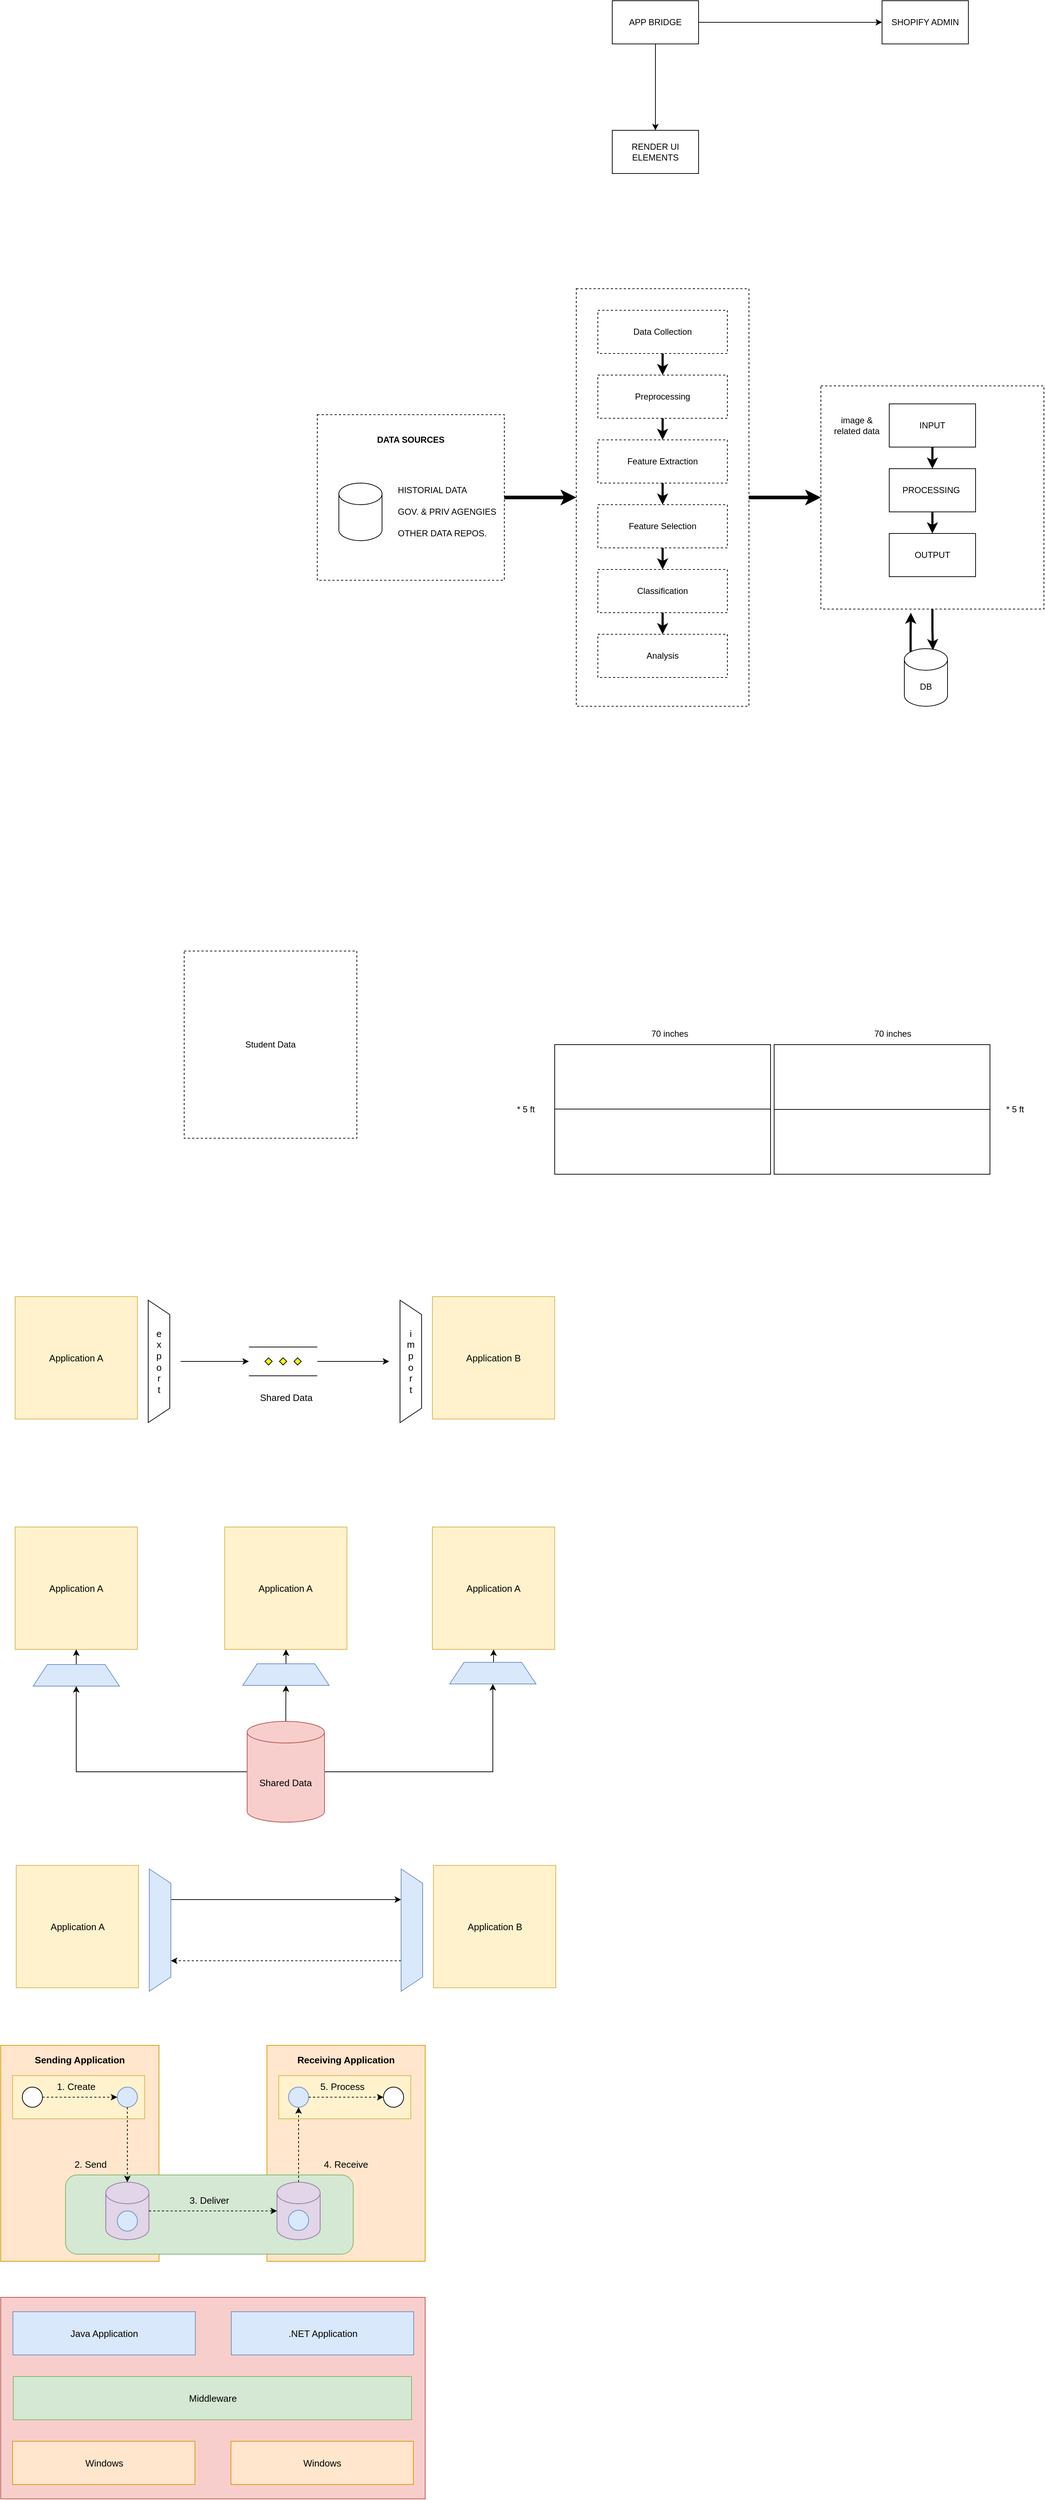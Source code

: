 <mxfile version="20.8.15" type="github">
  <diagram id="r0i476w0nGkbk3gJ0_Lv" name="Page-1">
    <mxGraphModel dx="2084" dy="1155" grid="1" gridSize="10" guides="1" tooltips="1" connect="1" arrows="1" fold="1" page="1" pageScale="1" pageWidth="850" pageHeight="1100" math="0" shadow="0">
      <root>
        <mxCell id="0" />
        <mxCell id="1" parent="0" />
        <mxCell id="w6gXVvgNm-RoWs_gBzWx-16" style="edgeStyle=orthogonalEdgeStyle;rounded=0;orthogonalLoop=1;jettySize=auto;html=1;exitX=1;exitY=0.5;exitDx=0;exitDy=0;strokeWidth=5;" parent="1" source="w6gXVvgNm-RoWs_gBzWx-9" target="w6gXVvgNm-RoWs_gBzWx-1" edge="1">
          <mxGeometry relative="1" as="geometry" />
        </mxCell>
        <mxCell id="w6gXVvgNm-RoWs_gBzWx-9" value="" style="rounded=0;whiteSpace=wrap;html=1;dashed=1;fillColor=none;" parent="1" vertex="1">
          <mxGeometry y="660" width="240" height="580" as="geometry" />
        </mxCell>
        <mxCell id="D3H6iAVsK9Q6wfVwA4nM-1" value="SHOPIFY ADMIN" style="rounded=0;whiteSpace=wrap;html=1;" parent="1" vertex="1">
          <mxGeometry x="425" y="260" width="120" height="60" as="geometry" />
        </mxCell>
        <mxCell id="D3H6iAVsK9Q6wfVwA4nM-3" style="edgeStyle=orthogonalEdgeStyle;rounded=0;orthogonalLoop=1;jettySize=auto;html=1;entryX=0;entryY=0.5;entryDx=0;entryDy=0;" parent="1" source="D3H6iAVsK9Q6wfVwA4nM-2" target="D3H6iAVsK9Q6wfVwA4nM-1" edge="1">
          <mxGeometry relative="1" as="geometry" />
        </mxCell>
        <mxCell id="D3H6iAVsK9Q6wfVwA4nM-5" style="edgeStyle=orthogonalEdgeStyle;rounded=0;orthogonalLoop=1;jettySize=auto;html=1;entryX=0.5;entryY=0;entryDx=0;entryDy=0;" parent="1" source="D3H6iAVsK9Q6wfVwA4nM-2" target="D3H6iAVsK9Q6wfVwA4nM-4" edge="1">
          <mxGeometry relative="1" as="geometry" />
        </mxCell>
        <mxCell id="D3H6iAVsK9Q6wfVwA4nM-2" value="APP BRIDGE" style="rounded=0;whiteSpace=wrap;html=1;" parent="1" vertex="1">
          <mxGeometry x="50" y="260" width="120" height="60" as="geometry" />
        </mxCell>
        <mxCell id="D3H6iAVsK9Q6wfVwA4nM-4" value="RENDER UI ELEMENTS" style="rounded=0;whiteSpace=wrap;html=1;" parent="1" vertex="1">
          <mxGeometry x="50" y="440" width="120" height="60" as="geometry" />
        </mxCell>
        <mxCell id="w6gXVvgNm-RoWs_gBzWx-38" style="edgeStyle=orthogonalEdgeStyle;rounded=0;orthogonalLoop=1;jettySize=auto;html=1;entryX=0.662;entryY=0.025;entryDx=0;entryDy=0;entryPerimeter=0;strokeWidth=3;" parent="1" source="w6gXVvgNm-RoWs_gBzWx-1" target="w6gXVvgNm-RoWs_gBzWx-33" edge="1">
          <mxGeometry relative="1" as="geometry" />
        </mxCell>
        <mxCell id="w6gXVvgNm-RoWs_gBzWx-1" value="" style="whiteSpace=wrap;html=1;aspect=fixed;dashed=1;" parent="1" vertex="1">
          <mxGeometry x="340" y="795" width="310" height="310" as="geometry" />
        </mxCell>
        <mxCell id="w6gXVvgNm-RoWs_gBzWx-10" style="edgeStyle=orthogonalEdgeStyle;rounded=0;orthogonalLoop=1;jettySize=auto;html=1;strokeWidth=3;" parent="1" source="w6gXVvgNm-RoWs_gBzWx-3" target="w6gXVvgNm-RoWs_gBzWx-4" edge="1">
          <mxGeometry relative="1" as="geometry" />
        </mxCell>
        <mxCell id="w6gXVvgNm-RoWs_gBzWx-3" value="Data Collection" style="rounded=0;whiteSpace=wrap;html=1;dashed=1;" parent="1" vertex="1">
          <mxGeometry x="30" y="690" width="180" height="60" as="geometry" />
        </mxCell>
        <mxCell id="w6gXVvgNm-RoWs_gBzWx-12" style="edgeStyle=orthogonalEdgeStyle;rounded=0;orthogonalLoop=1;jettySize=auto;html=1;exitX=0.5;exitY=1;exitDx=0;exitDy=0;strokeWidth=3;" parent="1" source="w6gXVvgNm-RoWs_gBzWx-4" target="w6gXVvgNm-RoWs_gBzWx-5" edge="1">
          <mxGeometry relative="1" as="geometry" />
        </mxCell>
        <mxCell id="w6gXVvgNm-RoWs_gBzWx-4" value="Preprocessing" style="rounded=0;whiteSpace=wrap;html=1;dashed=1;" parent="1" vertex="1">
          <mxGeometry x="30" y="780" width="180" height="60" as="geometry" />
        </mxCell>
        <mxCell id="w6gXVvgNm-RoWs_gBzWx-13" style="edgeStyle=orthogonalEdgeStyle;rounded=0;orthogonalLoop=1;jettySize=auto;html=1;exitX=0.5;exitY=1;exitDx=0;exitDy=0;strokeWidth=3;" parent="1" source="w6gXVvgNm-RoWs_gBzWx-5" target="w6gXVvgNm-RoWs_gBzWx-6" edge="1">
          <mxGeometry relative="1" as="geometry" />
        </mxCell>
        <mxCell id="w6gXVvgNm-RoWs_gBzWx-5" value="Feature Extraction" style="rounded=0;whiteSpace=wrap;html=1;dashed=1;" parent="1" vertex="1">
          <mxGeometry x="30" y="870" width="180" height="60" as="geometry" />
        </mxCell>
        <mxCell id="w6gXVvgNm-RoWs_gBzWx-14" style="edgeStyle=orthogonalEdgeStyle;rounded=0;orthogonalLoop=1;jettySize=auto;html=1;exitX=0.5;exitY=1;exitDx=0;exitDy=0;entryX=0.5;entryY=0;entryDx=0;entryDy=0;strokeWidth=3;" parent="1" source="w6gXVvgNm-RoWs_gBzWx-6" target="w6gXVvgNm-RoWs_gBzWx-7" edge="1">
          <mxGeometry relative="1" as="geometry" />
        </mxCell>
        <mxCell id="w6gXVvgNm-RoWs_gBzWx-6" value="Feature Selection" style="rounded=0;whiteSpace=wrap;html=1;dashed=1;" parent="1" vertex="1">
          <mxGeometry x="30" y="960" width="180" height="60" as="geometry" />
        </mxCell>
        <mxCell id="w6gXVvgNm-RoWs_gBzWx-15" style="edgeStyle=orthogonalEdgeStyle;rounded=0;orthogonalLoop=1;jettySize=auto;html=1;exitX=0.5;exitY=1;exitDx=0;exitDy=0;entryX=0.5;entryY=0;entryDx=0;entryDy=0;strokeWidth=3;" parent="1" source="w6gXVvgNm-RoWs_gBzWx-7" target="w6gXVvgNm-RoWs_gBzWx-8" edge="1">
          <mxGeometry relative="1" as="geometry" />
        </mxCell>
        <mxCell id="w6gXVvgNm-RoWs_gBzWx-7" value="Classification" style="rounded=0;whiteSpace=wrap;html=1;dashed=1;" parent="1" vertex="1">
          <mxGeometry x="30" y="1050" width="180" height="60" as="geometry" />
        </mxCell>
        <mxCell id="w6gXVvgNm-RoWs_gBzWx-8" value="Analysis" style="rounded=0;whiteSpace=wrap;html=1;dashed=1;" parent="1" vertex="1">
          <mxGeometry x="30" y="1140" width="180" height="60" as="geometry" />
        </mxCell>
        <mxCell id="w6gXVvgNm-RoWs_gBzWx-23" value="" style="group" parent="1" vertex="1" connectable="0">
          <mxGeometry x="-360" y="835" width="260" height="230" as="geometry" />
        </mxCell>
        <mxCell id="w6gXVvgNm-RoWs_gBzWx-17" value="" style="rounded=0;whiteSpace=wrap;html=1;dashed=1;fillColor=default;" parent="w6gXVvgNm-RoWs_gBzWx-23" vertex="1">
          <mxGeometry width="260" height="230" as="geometry" />
        </mxCell>
        <mxCell id="w6gXVvgNm-RoWs_gBzWx-18" value="DATA SOURCES" style="text;html=1;strokeColor=none;fillColor=none;align=center;verticalAlign=middle;whiteSpace=wrap;rounded=0;dashed=1;fontStyle=1" parent="w6gXVvgNm-RoWs_gBzWx-23" vertex="1">
          <mxGeometry x="75" y="20" width="110" height="30" as="geometry" />
        </mxCell>
        <mxCell id="w6gXVvgNm-RoWs_gBzWx-19" value="" style="shape=cylinder3;whiteSpace=wrap;html=1;boundedLbl=1;backgroundOutline=1;size=15;fillColor=default;" parent="w6gXVvgNm-RoWs_gBzWx-23" vertex="1">
          <mxGeometry x="30" y="95" width="60" height="80" as="geometry" />
        </mxCell>
        <mxCell id="w6gXVvgNm-RoWs_gBzWx-20" value="HISTORIAL DATA" style="text;html=1;strokeColor=none;fillColor=none;align=left;verticalAlign=middle;whiteSpace=wrap;rounded=0;dashed=1;fontStyle=0" parent="w6gXVvgNm-RoWs_gBzWx-23" vertex="1">
          <mxGeometry x="110" y="90" width="110" height="30" as="geometry" />
        </mxCell>
        <mxCell id="w6gXVvgNm-RoWs_gBzWx-21" value="GOV. &amp;amp; PRIV AGENGIES" style="text;html=1;strokeColor=none;fillColor=none;align=left;verticalAlign=middle;whiteSpace=wrap;rounded=0;dashed=1;fontStyle=0" parent="w6gXVvgNm-RoWs_gBzWx-23" vertex="1">
          <mxGeometry x="110" y="120" width="140" height="30" as="geometry" />
        </mxCell>
        <mxCell id="w6gXVvgNm-RoWs_gBzWx-22" value="OTHER DATA REPOS." style="text;html=1;strokeColor=none;fillColor=none;align=left;verticalAlign=middle;whiteSpace=wrap;rounded=0;dashed=1;fontStyle=0" parent="w6gXVvgNm-RoWs_gBzWx-23" vertex="1">
          <mxGeometry x="110" y="150" width="140" height="30" as="geometry" />
        </mxCell>
        <mxCell id="w6gXVvgNm-RoWs_gBzWx-25" style="edgeStyle=orthogonalEdgeStyle;rounded=0;orthogonalLoop=1;jettySize=auto;html=1;exitX=1;exitY=0.5;exitDx=0;exitDy=0;entryX=0;entryY=0.5;entryDx=0;entryDy=0;strokeWidth=5;" parent="1" source="w6gXVvgNm-RoWs_gBzWx-17" target="w6gXVvgNm-RoWs_gBzWx-9" edge="1">
          <mxGeometry relative="1" as="geometry" />
        </mxCell>
        <mxCell id="w6gXVvgNm-RoWs_gBzWx-35" style="edgeStyle=orthogonalEdgeStyle;rounded=0;orthogonalLoop=1;jettySize=auto;html=1;exitX=0.145;exitY=0;exitDx=0;exitDy=4.35;exitPerimeter=0;strokeWidth=3;" parent="1" source="w6gXVvgNm-RoWs_gBzWx-33" edge="1">
          <mxGeometry relative="1" as="geometry">
            <mxPoint x="465" y="1110" as="targetPoint" />
          </mxGeometry>
        </mxCell>
        <mxCell id="w6gXVvgNm-RoWs_gBzWx-33" value="DB" style="shape=cylinder3;whiteSpace=wrap;html=1;boundedLbl=1;backgroundOutline=1;size=15;fillColor=default;" parent="1" vertex="1">
          <mxGeometry x="456" y="1160" width="60" height="80" as="geometry" />
        </mxCell>
        <mxCell id="w6gXVvgNm-RoWs_gBzWx-42" style="edgeStyle=orthogonalEdgeStyle;rounded=0;orthogonalLoop=1;jettySize=auto;html=1;exitX=0.5;exitY=1;exitDx=0;exitDy=0;entryX=0.5;entryY=0;entryDx=0;entryDy=0;strokeWidth=3;" parent="1" source="w6gXVvgNm-RoWs_gBzWx-39" target="w6gXVvgNm-RoWs_gBzWx-40" edge="1">
          <mxGeometry relative="1" as="geometry" />
        </mxCell>
        <mxCell id="w6gXVvgNm-RoWs_gBzWx-39" value="INPUT" style="rounded=0;whiteSpace=wrap;html=1;fillColor=default;" parent="1" vertex="1">
          <mxGeometry x="435" y="820" width="120" height="60" as="geometry" />
        </mxCell>
        <mxCell id="w6gXVvgNm-RoWs_gBzWx-44" style="edgeStyle=orthogonalEdgeStyle;rounded=0;orthogonalLoop=1;jettySize=auto;html=1;entryX=0.5;entryY=0;entryDx=0;entryDy=0;strokeWidth=3;" parent="1" source="w6gXVvgNm-RoWs_gBzWx-40" target="w6gXVvgNm-RoWs_gBzWx-41" edge="1">
          <mxGeometry relative="1" as="geometry" />
        </mxCell>
        <mxCell id="w6gXVvgNm-RoWs_gBzWx-40" value="PROCESSING&amp;nbsp;" style="rounded=0;whiteSpace=wrap;html=1;fillColor=default;" parent="1" vertex="1">
          <mxGeometry x="435" y="910" width="120" height="60" as="geometry" />
        </mxCell>
        <mxCell id="w6gXVvgNm-RoWs_gBzWx-41" value="OUTPUT" style="rounded=0;whiteSpace=wrap;html=1;fillColor=default;" parent="1" vertex="1">
          <mxGeometry x="435" y="1000" width="120" height="60" as="geometry" />
        </mxCell>
        <mxCell id="w6gXVvgNm-RoWs_gBzWx-45" value="image &amp;amp; related data" style="text;html=1;strokeColor=none;fillColor=none;align=center;verticalAlign=middle;whiteSpace=wrap;rounded=0;" parent="1" vertex="1">
          <mxGeometry x="355" y="835" width="70" height="30" as="geometry" />
        </mxCell>
        <mxCell id="Lr86kAt-LkLu1jlysnGh-1" value="Student Data" style="rounded=0;whiteSpace=wrap;html=1;dashed=1;fillColor=none;" parent="1" vertex="1">
          <mxGeometry x="-545" y="1580" width="240" height="260" as="geometry" />
        </mxCell>
        <mxCell id="xdr7BHve0YtLqMGN8Wft-14" value="" style="group" parent="1" vertex="1" connectable="0">
          <mxGeometry x="-100" y="1680" width="740" height="210" as="geometry" />
        </mxCell>
        <mxCell id="xdr7BHve0YtLqMGN8Wft-1" value="" style="rounded=0;whiteSpace=wrap;html=1;" parent="xdr7BHve0YtLqMGN8Wft-14" vertex="1">
          <mxGeometry x="70" y="30" width="300" height="180" as="geometry" />
        </mxCell>
        <mxCell id="xdr7BHve0YtLqMGN8Wft-2" value="" style="rounded=0;whiteSpace=wrap;html=1;" parent="xdr7BHve0YtLqMGN8Wft-14" vertex="1">
          <mxGeometry x="375" y="30" width="300" height="180" as="geometry" />
        </mxCell>
        <mxCell id="xdr7BHve0YtLqMGN8Wft-5" value="" style="endArrow=none;html=1;rounded=0;" parent="xdr7BHve0YtLqMGN8Wft-14" target="xdr7BHve0YtLqMGN8Wft-2" edge="1">
          <mxGeometry width="50" height="50" relative="1" as="geometry">
            <mxPoint x="375" y="130" as="sourcePoint" />
            <mxPoint x="425" y="80" as="targetPoint" />
          </mxGeometry>
        </mxCell>
        <mxCell id="xdr7BHve0YtLqMGN8Wft-6" value="" style="endArrow=none;html=1;rounded=0;entryX=1;entryY=0.5;entryDx=0;entryDy=0;exitX=0;exitY=0.5;exitDx=0;exitDy=0;" parent="xdr7BHve0YtLqMGN8Wft-14" source="xdr7BHve0YtLqMGN8Wft-2" target="xdr7BHve0YtLqMGN8Wft-2" edge="1">
          <mxGeometry width="50" height="50" relative="1" as="geometry">
            <mxPoint x="390" y="240" as="sourcePoint" />
            <mxPoint x="120" y="380" as="targetPoint" />
          </mxGeometry>
        </mxCell>
        <mxCell id="xdr7BHve0YtLqMGN8Wft-7" value="" style="endArrow=none;html=1;rounded=0;entryX=1;entryY=0.5;entryDx=0;entryDy=0;exitX=0;exitY=0.5;exitDx=0;exitDy=0;" parent="xdr7BHve0YtLqMGN8Wft-14" edge="1">
          <mxGeometry width="50" height="50" relative="1" as="geometry">
            <mxPoint x="70" y="119.5" as="sourcePoint" />
            <mxPoint x="370" y="119.5" as="targetPoint" />
          </mxGeometry>
        </mxCell>
        <mxCell id="xdr7BHve0YtLqMGN8Wft-8" value="70 inches" style="text;html=1;strokeColor=none;fillColor=none;align=center;verticalAlign=middle;whiteSpace=wrap;rounded=0;" parent="xdr7BHve0YtLqMGN8Wft-14" vertex="1">
          <mxGeometry x="200" width="60" height="30" as="geometry" />
        </mxCell>
        <mxCell id="xdr7BHve0YtLqMGN8Wft-9" value="70 inches" style="text;html=1;strokeColor=none;fillColor=none;align=center;verticalAlign=middle;whiteSpace=wrap;rounded=0;" parent="xdr7BHve0YtLqMGN8Wft-14" vertex="1">
          <mxGeometry x="510" width="60" height="30" as="geometry" />
        </mxCell>
        <mxCell id="xdr7BHve0YtLqMGN8Wft-10" value="* 5 ft" style="text;html=1;strokeColor=none;fillColor=none;align=center;verticalAlign=middle;whiteSpace=wrap;rounded=0;" parent="xdr7BHve0YtLqMGN8Wft-14" vertex="1">
          <mxGeometry y="105" width="60" height="30" as="geometry" />
        </mxCell>
        <mxCell id="xdr7BHve0YtLqMGN8Wft-11" value="* 5 ft" style="text;html=1;strokeColor=none;fillColor=none;align=center;verticalAlign=middle;whiteSpace=wrap;rounded=0;" parent="xdr7BHve0YtLqMGN8Wft-14" vertex="1">
          <mxGeometry x="680" y="105" width="60" height="30" as="geometry" />
        </mxCell>
        <mxCell id="5mVoNBh_6Ha8vjqMvntg-1" value="&lt;font style=&quot;font-size: 13px;&quot;&gt;Application A&lt;/font&gt;" style="whiteSpace=wrap;html=1;aspect=fixed;fillColor=#fff2cc;strokeColor=#d6b656;" vertex="1" parent="1">
          <mxGeometry x="-780" y="2060" width="170" height="170" as="geometry" />
        </mxCell>
        <mxCell id="5mVoNBh_6Ha8vjqMvntg-2" value="&lt;font style=&quot;font-size: 13px;&quot;&gt;Application B&lt;/font&gt;" style="whiteSpace=wrap;html=1;aspect=fixed;fillColor=#fff2cc;strokeColor=#d6b656;" vertex="1" parent="1">
          <mxGeometry x="-200" y="2060" width="170" height="170" as="geometry" />
        </mxCell>
        <mxCell id="5mVoNBh_6Ha8vjqMvntg-11" style="edgeStyle=orthogonalEdgeStyle;rounded=0;orthogonalLoop=1;jettySize=auto;html=1;exitX=1;exitY=0.5;exitDx=0;exitDy=0;exitPerimeter=0;fontSize=13;" edge="1" parent="1" source="5mVoNBh_6Ha8vjqMvntg-4" target="5mVoNBh_6Ha8vjqMvntg-9">
          <mxGeometry relative="1" as="geometry" />
        </mxCell>
        <mxCell id="5mVoNBh_6Ha8vjqMvntg-4" value="" style="verticalLabelPosition=bottom;verticalAlign=top;html=1;shape=mxgraph.flowchart.parallel_mode;pointerEvents=1;fontSize=13;" vertex="1" parent="1">
          <mxGeometry x="-455" y="2130" width="95" height="40" as="geometry" />
        </mxCell>
        <mxCell id="5mVoNBh_6Ha8vjqMvntg-5" value="Shared Data" style="text;html=1;strokeColor=none;fillColor=none;align=center;verticalAlign=middle;whiteSpace=wrap;rounded=0;fontSize=13;" vertex="1" parent="1">
          <mxGeometry x="-457.5" y="2185" width="107.5" height="30" as="geometry" />
        </mxCell>
        <mxCell id="5mVoNBh_6Ha8vjqMvntg-6" value="" style="shape=trapezoid;perimeter=trapezoidPerimeter;whiteSpace=wrap;html=1;fixedSize=1;fontSize=13;rotation=90;" vertex="1" parent="1">
          <mxGeometry x="-665" y="2135" width="170" height="30" as="geometry" />
        </mxCell>
        <mxCell id="5mVoNBh_6Ha8vjqMvntg-10" style="edgeStyle=orthogonalEdgeStyle;rounded=0;orthogonalLoop=1;jettySize=auto;html=1;exitX=1;exitY=0.5;exitDx=0;exitDy=0;entryX=0;entryY=0.5;entryDx=0;entryDy=0;entryPerimeter=0;fontSize=13;" edge="1" parent="1" source="5mVoNBh_6Ha8vjqMvntg-7" target="5mVoNBh_6Ha8vjqMvntg-4">
          <mxGeometry relative="1" as="geometry" />
        </mxCell>
        <mxCell id="5mVoNBh_6Ha8vjqMvntg-7" value="e&lt;br&gt;x&lt;br&gt;p&lt;br&gt;o&lt;br&gt;r&lt;br&gt;t" style="text;html=1;strokeColor=none;fillColor=none;align=center;verticalAlign=middle;whiteSpace=wrap;rounded=0;fontSize=13;flipH=0;rotation=0;textDirection=rtl;" vertex="1" parent="1">
          <mxGeometry x="-610" y="2070" width="60" height="160" as="geometry" />
        </mxCell>
        <mxCell id="5mVoNBh_6Ha8vjqMvntg-8" value="" style="shape=trapezoid;perimeter=trapezoidPerimeter;whiteSpace=wrap;html=1;fixedSize=1;fontSize=13;rotation=90;" vertex="1" parent="1">
          <mxGeometry x="-315" y="2135" width="170" height="30" as="geometry" />
        </mxCell>
        <mxCell id="5mVoNBh_6Ha8vjqMvntg-9" value="i&lt;br&gt;m&lt;br&gt;p&lt;br&gt;o&lt;br&gt;r&lt;br&gt;t" style="text;html=1;strokeColor=none;fillColor=none;align=center;verticalAlign=middle;whiteSpace=wrap;rounded=0;fontSize=13;flipH=0;rotation=0;textDirection=rtl;" vertex="1" parent="1">
          <mxGeometry x="-260" y="2070" width="60" height="160" as="geometry" />
        </mxCell>
        <mxCell id="5mVoNBh_6Ha8vjqMvntg-12" value="&lt;font style=&quot;font-size: 13px;&quot;&gt;Application A&lt;/font&gt;" style="whiteSpace=wrap;html=1;aspect=fixed;fillColor=#fff2cc;strokeColor=#d6b656;" vertex="1" parent="1">
          <mxGeometry x="-780" y="2380" width="170" height="170" as="geometry" />
        </mxCell>
        <mxCell id="5mVoNBh_6Ha8vjqMvntg-13" value="&lt;font style=&quot;font-size: 13px;&quot;&gt;Application A&lt;/font&gt;" style="whiteSpace=wrap;html=1;aspect=fixed;fillColor=#fff2cc;strokeColor=#d6b656;" vertex="1" parent="1">
          <mxGeometry x="-488.75" y="2380" width="170" height="170" as="geometry" />
        </mxCell>
        <mxCell id="5mVoNBh_6Ha8vjqMvntg-14" value="&lt;font style=&quot;font-size: 13px;&quot;&gt;Application A&lt;/font&gt;" style="whiteSpace=wrap;html=1;aspect=fixed;fillColor=#fff2cc;strokeColor=#d6b656;" vertex="1" parent="1">
          <mxGeometry x="-200" y="2380" width="170" height="170" as="geometry" />
        </mxCell>
        <mxCell id="5mVoNBh_6Ha8vjqMvntg-20" style="edgeStyle=orthogonalEdgeStyle;rounded=0;orthogonalLoop=1;jettySize=auto;html=1;exitX=0;exitY=0.5;exitDx=0;exitDy=0;exitPerimeter=0;entryX=0.5;entryY=1;entryDx=0;entryDy=0;fontSize=13;" edge="1" parent="1" source="5mVoNBh_6Ha8vjqMvntg-15" target="5mVoNBh_6Ha8vjqMvntg-16">
          <mxGeometry relative="1" as="geometry" />
        </mxCell>
        <mxCell id="5mVoNBh_6Ha8vjqMvntg-21" style="edgeStyle=orthogonalEdgeStyle;rounded=0;orthogonalLoop=1;jettySize=auto;html=1;exitX=1;exitY=0.5;exitDx=0;exitDy=0;exitPerimeter=0;entryX=0.5;entryY=1;entryDx=0;entryDy=0;fontSize=13;" edge="1" parent="1" source="5mVoNBh_6Ha8vjqMvntg-15" target="5mVoNBh_6Ha8vjqMvntg-18">
          <mxGeometry relative="1" as="geometry" />
        </mxCell>
        <mxCell id="5mVoNBh_6Ha8vjqMvntg-22" style="edgeStyle=orthogonalEdgeStyle;rounded=0;orthogonalLoop=1;jettySize=auto;html=1;entryX=0.5;entryY=1;entryDx=0;entryDy=0;fontSize=13;" edge="1" parent="1" source="5mVoNBh_6Ha8vjqMvntg-15" target="5mVoNBh_6Ha8vjqMvntg-17">
          <mxGeometry relative="1" as="geometry" />
        </mxCell>
        <mxCell id="5mVoNBh_6Ha8vjqMvntg-15" value="" style="shape=cylinder3;whiteSpace=wrap;html=1;boundedLbl=1;backgroundOutline=1;size=15;fontSize=13;fillColor=#f8cecc;strokeColor=#b85450;" vertex="1" parent="1">
          <mxGeometry x="-457.5" y="2650" width="107.5" height="140" as="geometry" />
        </mxCell>
        <mxCell id="5mVoNBh_6Ha8vjqMvntg-26" style="edgeStyle=orthogonalEdgeStyle;rounded=0;orthogonalLoop=1;jettySize=auto;html=1;exitX=0.5;exitY=0;exitDx=0;exitDy=0;entryX=0.5;entryY=1;entryDx=0;entryDy=0;fontSize=13;" edge="1" parent="1" source="5mVoNBh_6Ha8vjqMvntg-16" target="5mVoNBh_6Ha8vjqMvntg-12">
          <mxGeometry relative="1" as="geometry" />
        </mxCell>
        <mxCell id="5mVoNBh_6Ha8vjqMvntg-16" value="" style="shape=trapezoid;perimeter=trapezoidPerimeter;whiteSpace=wrap;html=1;fixedSize=1;fontSize=13;fillColor=#dae8fc;strokeColor=#6c8ebf;" vertex="1" parent="1">
          <mxGeometry x="-755" y="2571" width="120" height="30" as="geometry" />
        </mxCell>
        <mxCell id="5mVoNBh_6Ha8vjqMvntg-23" style="edgeStyle=orthogonalEdgeStyle;rounded=0;orthogonalLoop=1;jettySize=auto;html=1;exitX=0.5;exitY=0;exitDx=0;exitDy=0;fontSize=13;" edge="1" parent="1" source="5mVoNBh_6Ha8vjqMvntg-17" target="5mVoNBh_6Ha8vjqMvntg-13">
          <mxGeometry relative="1" as="geometry" />
        </mxCell>
        <mxCell id="5mVoNBh_6Ha8vjqMvntg-17" value="" style="shape=trapezoid;perimeter=trapezoidPerimeter;whiteSpace=wrap;html=1;fixedSize=1;fontSize=13;fillColor=#dae8fc;strokeColor=#6c8ebf;" vertex="1" parent="1">
          <mxGeometry x="-463.5" y="2570" width="120" height="30" as="geometry" />
        </mxCell>
        <mxCell id="5mVoNBh_6Ha8vjqMvntg-25" style="edgeStyle=orthogonalEdgeStyle;rounded=0;orthogonalLoop=1;jettySize=auto;html=1;exitX=0.5;exitY=0;exitDx=0;exitDy=0;entryX=0.5;entryY=1;entryDx=0;entryDy=0;fontSize=13;" edge="1" parent="1" source="5mVoNBh_6Ha8vjqMvntg-18" target="5mVoNBh_6Ha8vjqMvntg-14">
          <mxGeometry relative="1" as="geometry" />
        </mxCell>
        <mxCell id="5mVoNBh_6Ha8vjqMvntg-18" value="" style="shape=trapezoid;perimeter=trapezoidPerimeter;whiteSpace=wrap;html=1;fixedSize=1;fontSize=13;fillColor=#dae8fc;strokeColor=#6c8ebf;" vertex="1" parent="1">
          <mxGeometry x="-176" y="2568" width="120" height="30" as="geometry" />
        </mxCell>
        <mxCell id="5mVoNBh_6Ha8vjqMvntg-27" value="Shared Data" style="text;html=1;strokeColor=none;fillColor=none;align=center;verticalAlign=middle;whiteSpace=wrap;rounded=0;fontSize=13;" vertex="1" parent="1">
          <mxGeometry x="-458.25" y="2720" width="107.5" height="30" as="geometry" />
        </mxCell>
        <mxCell id="5mVoNBh_6Ha8vjqMvntg-28" value="&lt;font style=&quot;font-size: 13px;&quot;&gt;Application A&lt;/font&gt;" style="whiteSpace=wrap;html=1;aspect=fixed;fillColor=#fff2cc;strokeColor=#d6b656;" vertex="1" parent="1">
          <mxGeometry x="-778.5" y="2850" width="170" height="170" as="geometry" />
        </mxCell>
        <mxCell id="5mVoNBh_6Ha8vjqMvntg-29" value="&lt;font style=&quot;font-size: 13px;&quot;&gt;Application B&lt;/font&gt;" style="whiteSpace=wrap;html=1;aspect=fixed;fillColor=#fff2cc;strokeColor=#d6b656;" vertex="1" parent="1">
          <mxGeometry x="-198.5" y="2850" width="170" height="170" as="geometry" />
        </mxCell>
        <mxCell id="5mVoNBh_6Ha8vjqMvntg-38" style="edgeStyle=orthogonalEdgeStyle;rounded=0;orthogonalLoop=1;jettySize=auto;html=1;exitX=0.25;exitY=0;exitDx=0;exitDy=0;entryX=0.25;entryY=1;entryDx=0;entryDy=0;fontSize=13;" edge="1" parent="1" source="5mVoNBh_6Ha8vjqMvntg-33" target="5mVoNBh_6Ha8vjqMvntg-36">
          <mxGeometry relative="1" as="geometry" />
        </mxCell>
        <mxCell id="5mVoNBh_6Ha8vjqMvntg-33" value="" style="shape=trapezoid;perimeter=trapezoidPerimeter;whiteSpace=wrap;html=1;fixedSize=1;fontSize=13;rotation=90;fillColor=#dae8fc;strokeColor=#6c8ebf;" vertex="1" parent="1">
          <mxGeometry x="-663.5" y="2925" width="170" height="30" as="geometry" />
        </mxCell>
        <mxCell id="5mVoNBh_6Ha8vjqMvntg-39" style="edgeStyle=orthogonalEdgeStyle;rounded=0;orthogonalLoop=1;jettySize=auto;html=1;exitX=0.75;exitY=1;exitDx=0;exitDy=0;entryX=0.75;entryY=0;entryDx=0;entryDy=0;fontSize=13;dashed=1;" edge="1" parent="1" source="5mVoNBh_6Ha8vjqMvntg-36" target="5mVoNBh_6Ha8vjqMvntg-33">
          <mxGeometry relative="1" as="geometry" />
        </mxCell>
        <mxCell id="5mVoNBh_6Ha8vjqMvntg-36" value="" style="shape=trapezoid;perimeter=trapezoidPerimeter;whiteSpace=wrap;html=1;fixedSize=1;fontSize=13;rotation=90;fillColor=#dae8fc;strokeColor=#6c8ebf;" vertex="1" parent="1">
          <mxGeometry x="-313.5" y="2925" width="170" height="30" as="geometry" />
        </mxCell>
        <mxCell id="5mVoNBh_6Ha8vjqMvntg-67" value="" style="group" vertex="1" connectable="0" parent="1">
          <mxGeometry x="-800" y="3100" width="590" height="300" as="geometry" />
        </mxCell>
        <mxCell id="5mVoNBh_6Ha8vjqMvntg-41" value="" style="rounded=0;whiteSpace=wrap;html=1;fontSize=13;fillColor=#ffe6cc;strokeColor=#d79b00;" vertex="1" parent="5mVoNBh_6Ha8vjqMvntg-67">
          <mxGeometry width="220" height="300" as="geometry" />
        </mxCell>
        <mxCell id="5mVoNBh_6Ha8vjqMvntg-42" value="" style="rounded=0;whiteSpace=wrap;html=1;fontSize=13;fillColor=#fff2cc;strokeColor=#d6b656;" vertex="1" parent="5mVoNBh_6Ha8vjqMvntg-67">
          <mxGeometry x="16.5" y="42" width="183.5" height="60" as="geometry" />
        </mxCell>
        <mxCell id="5mVoNBh_6Ha8vjqMvntg-44" value="" style="ellipse;whiteSpace=wrap;html=1;aspect=fixed;fontSize=13;" vertex="1" parent="5mVoNBh_6Ha8vjqMvntg-67">
          <mxGeometry x="30" y="58" width="28" height="28" as="geometry" />
        </mxCell>
        <mxCell id="5mVoNBh_6Ha8vjqMvntg-45" value="" style="ellipse;whiteSpace=wrap;html=1;aspect=fixed;fontSize=13;fillColor=#dae8fc;strokeColor=#6c8ebf;" vertex="1" parent="5mVoNBh_6Ha8vjqMvntg-67">
          <mxGeometry x="162" y="58" width="28" height="28" as="geometry" />
        </mxCell>
        <mxCell id="5mVoNBh_6Ha8vjqMvntg-46" style="edgeStyle=orthogonalEdgeStyle;rounded=0;orthogonalLoop=1;jettySize=auto;html=1;exitX=1;exitY=0.5;exitDx=0;exitDy=0;dashed=1;fontSize=13;" edge="1" parent="5mVoNBh_6Ha8vjqMvntg-67" source="5mVoNBh_6Ha8vjqMvntg-44" target="5mVoNBh_6Ha8vjqMvntg-45">
          <mxGeometry relative="1" as="geometry" />
        </mxCell>
        <mxCell id="5mVoNBh_6Ha8vjqMvntg-47" value="" style="rounded=0;whiteSpace=wrap;html=1;fontSize=13;fillColor=#ffe6cc;strokeColor=#d79b00;" vertex="1" parent="5mVoNBh_6Ha8vjqMvntg-67">
          <mxGeometry x="370" width="220" height="300" as="geometry" />
        </mxCell>
        <mxCell id="5mVoNBh_6Ha8vjqMvntg-48" value="" style="rounded=0;whiteSpace=wrap;html=1;fontSize=13;fillColor=#fff2cc;strokeColor=#d6b656;" vertex="1" parent="5mVoNBh_6Ha8vjqMvntg-67">
          <mxGeometry x="386.5" y="42" width="183.5" height="60" as="geometry" />
        </mxCell>
        <mxCell id="5mVoNBh_6Ha8vjqMvntg-50" value="" style="ellipse;whiteSpace=wrap;html=1;aspect=fixed;fontSize=13;fillColor=#dae8fc;strokeColor=#6c8ebf;" vertex="1" parent="5mVoNBh_6Ha8vjqMvntg-67">
          <mxGeometry x="400" y="58" width="28" height="28" as="geometry" />
        </mxCell>
        <mxCell id="5mVoNBh_6Ha8vjqMvntg-51" value="" style="ellipse;whiteSpace=wrap;html=1;aspect=fixed;fontSize=13;" vertex="1" parent="5mVoNBh_6Ha8vjqMvntg-67">
          <mxGeometry x="532" y="58" width="28" height="28" as="geometry" />
        </mxCell>
        <mxCell id="5mVoNBh_6Ha8vjqMvntg-49" style="edgeStyle=orthogonalEdgeStyle;rounded=0;orthogonalLoop=1;jettySize=auto;html=1;exitX=1;exitY=0.5;exitDx=0;exitDy=0;dashed=1;fontSize=13;" edge="1" source="5mVoNBh_6Ha8vjqMvntg-50" target="5mVoNBh_6Ha8vjqMvntg-51" parent="5mVoNBh_6Ha8vjqMvntg-67">
          <mxGeometry relative="1" as="geometry" />
        </mxCell>
        <mxCell id="5mVoNBh_6Ha8vjqMvntg-54" value="" style="rounded=1;whiteSpace=wrap;html=1;fontSize=13;fillColor=#d5e8d4;strokeColor=#82b366;" vertex="1" parent="5mVoNBh_6Ha8vjqMvntg-67">
          <mxGeometry x="90" y="180" width="400" height="110" as="geometry" />
        </mxCell>
        <mxCell id="5mVoNBh_6Ha8vjqMvntg-52" value="" style="shape=cylinder3;whiteSpace=wrap;html=1;boundedLbl=1;backgroundOutline=1;size=15;fontSize=13;fillColor=#e1d5e7;strokeColor=#9673a6;" vertex="1" parent="5mVoNBh_6Ha8vjqMvntg-67">
          <mxGeometry x="146" y="190" width="60" height="80" as="geometry" />
        </mxCell>
        <mxCell id="5mVoNBh_6Ha8vjqMvntg-58" style="edgeStyle=orthogonalEdgeStyle;rounded=0;orthogonalLoop=1;jettySize=auto;html=1;exitX=0.5;exitY=0;exitDx=0;exitDy=0;exitPerimeter=0;entryX=0.5;entryY=1;entryDx=0;entryDy=0;dashed=1;fontSize=13;" edge="1" parent="5mVoNBh_6Ha8vjqMvntg-67" source="5mVoNBh_6Ha8vjqMvntg-53" target="5mVoNBh_6Ha8vjqMvntg-50">
          <mxGeometry relative="1" as="geometry" />
        </mxCell>
        <mxCell id="5mVoNBh_6Ha8vjqMvntg-53" value="" style="shape=cylinder3;whiteSpace=wrap;html=1;boundedLbl=1;backgroundOutline=1;size=15;fontSize=13;fillColor=#e1d5e7;strokeColor=#9673a6;" vertex="1" parent="5mVoNBh_6Ha8vjqMvntg-67">
          <mxGeometry x="384" y="190" width="60" height="80" as="geometry" />
        </mxCell>
        <mxCell id="5mVoNBh_6Ha8vjqMvntg-55" value="" style="ellipse;whiteSpace=wrap;html=1;aspect=fixed;fontSize=13;fillColor=#dae8fc;strokeColor=#6c8ebf;" vertex="1" parent="5mVoNBh_6Ha8vjqMvntg-67">
          <mxGeometry x="162" y="230" width="28" height="28" as="geometry" />
        </mxCell>
        <mxCell id="5mVoNBh_6Ha8vjqMvntg-56" value="" style="ellipse;whiteSpace=wrap;html=1;aspect=fixed;fontSize=13;fillColor=#dae8fc;strokeColor=#6c8ebf;" vertex="1" parent="5mVoNBh_6Ha8vjqMvntg-67">
          <mxGeometry x="400" y="229" width="28" height="28" as="geometry" />
        </mxCell>
        <mxCell id="5mVoNBh_6Ha8vjqMvntg-61" style="edgeStyle=orthogonalEdgeStyle;rounded=0;orthogonalLoop=1;jettySize=auto;html=1;exitX=1;exitY=0.5;exitDx=0;exitDy=0;exitPerimeter=0;entryX=0;entryY=0.5;entryDx=0;entryDy=0;entryPerimeter=0;dashed=1;fontSize=13;" edge="1" parent="5mVoNBh_6Ha8vjqMvntg-67" source="5mVoNBh_6Ha8vjqMvntg-52" target="5mVoNBh_6Ha8vjqMvntg-53">
          <mxGeometry relative="1" as="geometry" />
        </mxCell>
        <mxCell id="5mVoNBh_6Ha8vjqMvntg-57" style="edgeStyle=orthogonalEdgeStyle;rounded=0;orthogonalLoop=1;jettySize=auto;html=1;exitX=0.5;exitY=1;exitDx=0;exitDy=0;entryX=0.5;entryY=0;entryDx=0;entryDy=0;entryPerimeter=0;dashed=1;fontSize=13;" edge="1" parent="5mVoNBh_6Ha8vjqMvntg-67" source="5mVoNBh_6Ha8vjqMvntg-45" target="5mVoNBh_6Ha8vjqMvntg-52">
          <mxGeometry relative="1" as="geometry" />
        </mxCell>
        <mxCell id="5mVoNBh_6Ha8vjqMvntg-59" value="Sending Application" style="text;html=1;strokeColor=none;fillColor=none;align=center;verticalAlign=middle;whiteSpace=wrap;rounded=0;fontSize=13;fontStyle=1" vertex="1" parent="5mVoNBh_6Ha8vjqMvntg-67">
          <mxGeometry x="20" y="5" width="180" height="30" as="geometry" />
        </mxCell>
        <mxCell id="5mVoNBh_6Ha8vjqMvntg-60" value="Receiving Application" style="text;html=1;strokeColor=none;fillColor=none;align=center;verticalAlign=middle;whiteSpace=wrap;rounded=0;fontSize=13;fontStyle=1" vertex="1" parent="5mVoNBh_6Ha8vjqMvntg-67">
          <mxGeometry x="390" y="5" width="180" height="30" as="geometry" />
        </mxCell>
        <mxCell id="5mVoNBh_6Ha8vjqMvntg-62" value="1. Create" style="text;html=1;strokeColor=none;fillColor=none;align=center;verticalAlign=middle;whiteSpace=wrap;rounded=0;fontSize=13;fontStyle=0" vertex="1" parent="5mVoNBh_6Ha8vjqMvntg-67">
          <mxGeometry x="40" y="42" width="130" height="30" as="geometry" />
        </mxCell>
        <mxCell id="5mVoNBh_6Ha8vjqMvntg-63" value="3. Deliver" style="text;html=1;strokeColor=none;fillColor=none;align=center;verticalAlign=middle;whiteSpace=wrap;rounded=0;fontSize=13;fontStyle=0" vertex="1" parent="5mVoNBh_6Ha8vjqMvntg-67">
          <mxGeometry x="225" y="200" width="130" height="30" as="geometry" />
        </mxCell>
        <mxCell id="5mVoNBh_6Ha8vjqMvntg-64" value="2. Send" style="text;html=1;strokeColor=none;fillColor=none;align=center;verticalAlign=middle;whiteSpace=wrap;rounded=0;fontSize=13;fontStyle=0" vertex="1" parent="5mVoNBh_6Ha8vjqMvntg-67">
          <mxGeometry x="60" y="150" width="130" height="30" as="geometry" />
        </mxCell>
        <mxCell id="5mVoNBh_6Ha8vjqMvntg-65" value="5. Process" style="text;html=1;strokeColor=none;fillColor=none;align=center;verticalAlign=middle;whiteSpace=wrap;rounded=0;fontSize=13;fontStyle=0" vertex="1" parent="5mVoNBh_6Ha8vjqMvntg-67">
          <mxGeometry x="410" y="42" width="130" height="30" as="geometry" />
        </mxCell>
        <mxCell id="5mVoNBh_6Ha8vjqMvntg-66" value="4. Receive" style="text;html=1;strokeColor=none;fillColor=none;align=center;verticalAlign=middle;whiteSpace=wrap;rounded=0;fontSize=13;fontStyle=0" vertex="1" parent="5mVoNBh_6Ha8vjqMvntg-67">
          <mxGeometry x="415" y="150" width="130" height="30" as="geometry" />
        </mxCell>
        <mxCell id="5mVoNBh_6Ha8vjqMvntg-68" value="" style="rounded=0;whiteSpace=wrap;html=1;fontSize=13;fillColor=#f8cecc;strokeColor=#b85450;" vertex="1" parent="1">
          <mxGeometry x="-800" y="3450" width="590" height="280" as="geometry" />
        </mxCell>
        <mxCell id="5mVoNBh_6Ha8vjqMvntg-69" value="Windows" style="rounded=0;whiteSpace=wrap;html=1;fontSize=13;fillColor=#ffe6cc;strokeColor=#d79b00;" vertex="1" parent="1">
          <mxGeometry x="-783.5" y="3650" width="253.5" height="60" as="geometry" />
        </mxCell>
        <mxCell id="5mVoNBh_6Ha8vjqMvntg-71" value="Windows" style="rounded=0;whiteSpace=wrap;html=1;fontSize=13;fillColor=#ffe6cc;strokeColor=#d79b00;" vertex="1" parent="1">
          <mxGeometry x="-480" y="3650" width="253.5" height="60" as="geometry" />
        </mxCell>
        <mxCell id="5mVoNBh_6Ha8vjqMvntg-72" value="Middleware" style="rounded=0;whiteSpace=wrap;html=1;fontSize=13;fillColor=#d5e8d4;strokeColor=#82b366;" vertex="1" parent="1">
          <mxGeometry x="-782.5" y="3560" width="553.5" height="60" as="geometry" />
        </mxCell>
        <mxCell id="5mVoNBh_6Ha8vjqMvntg-73" value=".NET Application" style="rounded=0;whiteSpace=wrap;html=1;fontSize=13;fillColor=#dae8fc;strokeColor=#6c8ebf;" vertex="1" parent="1">
          <mxGeometry x="-479.5" y="3470" width="253.5" height="60" as="geometry" />
        </mxCell>
        <mxCell id="5mVoNBh_6Ha8vjqMvntg-74" value="Java Application" style="rounded=0;whiteSpace=wrap;html=1;fontSize=13;fillColor=#dae8fc;strokeColor=#6c8ebf;" vertex="1" parent="1">
          <mxGeometry x="-783" y="3470" width="253.5" height="60" as="geometry" />
        </mxCell>
      </root>
    </mxGraphModel>
  </diagram>
</mxfile>
